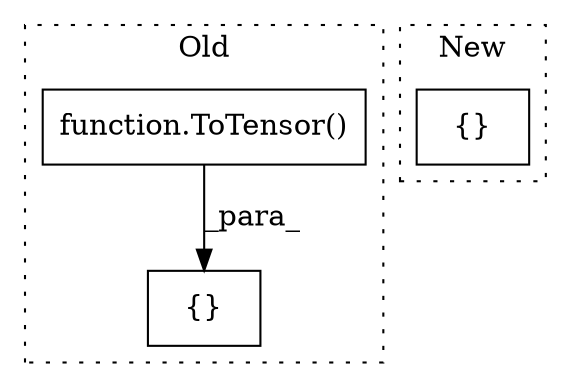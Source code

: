 digraph G {
subgraph cluster0 {
1 [label="function.ToTensor()" a="75" s="1692" l="10" shape="box"];
3 [label="{}" a="59" s="1630,1702" l="10,0" shape="box"];
label = "Old";
style="dotted";
}
subgraph cluster1 {
2 [label="{}" a="59" s="2527,2539" l="1,0" shape="box"];
label = "New";
style="dotted";
}
1 -> 3 [label="_para_"];
}